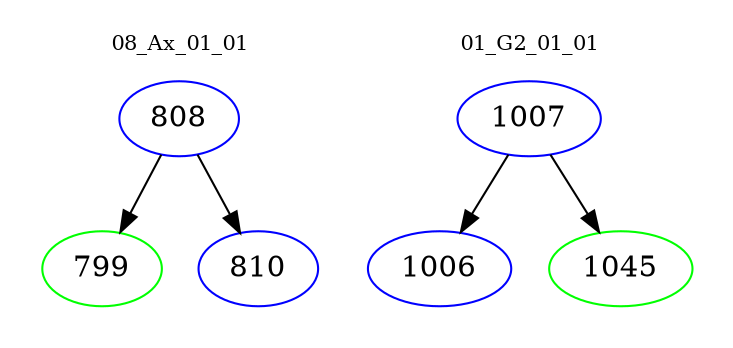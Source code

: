 digraph{
subgraph cluster_0 {
color = white
label = "08_Ax_01_01";
fontsize=10;
T0_808 [label="808", color="blue"]
T0_808 -> T0_799 [color="black"]
T0_799 [label="799", color="green"]
T0_808 -> T0_810 [color="black"]
T0_810 [label="810", color="blue"]
}
subgraph cluster_1 {
color = white
label = "01_G2_01_01";
fontsize=10;
T1_1007 [label="1007", color="blue"]
T1_1007 -> T1_1006 [color="black"]
T1_1006 [label="1006", color="blue"]
T1_1007 -> T1_1045 [color="black"]
T1_1045 [label="1045", color="green"]
}
}
